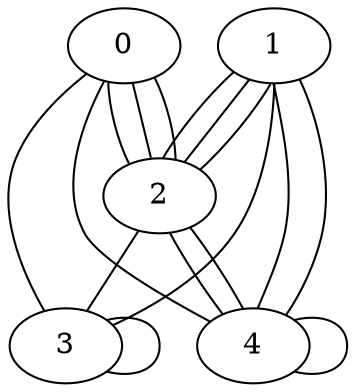 graph graphname {0;2;3;4;1;0--2; 0--2; 0--2; 0--3; 0--4; 1--2; 1--2; 1--2; 1--3; 1--4; 1--4; 2--3; 2--4; 2--4; 3--3; 4--4; }